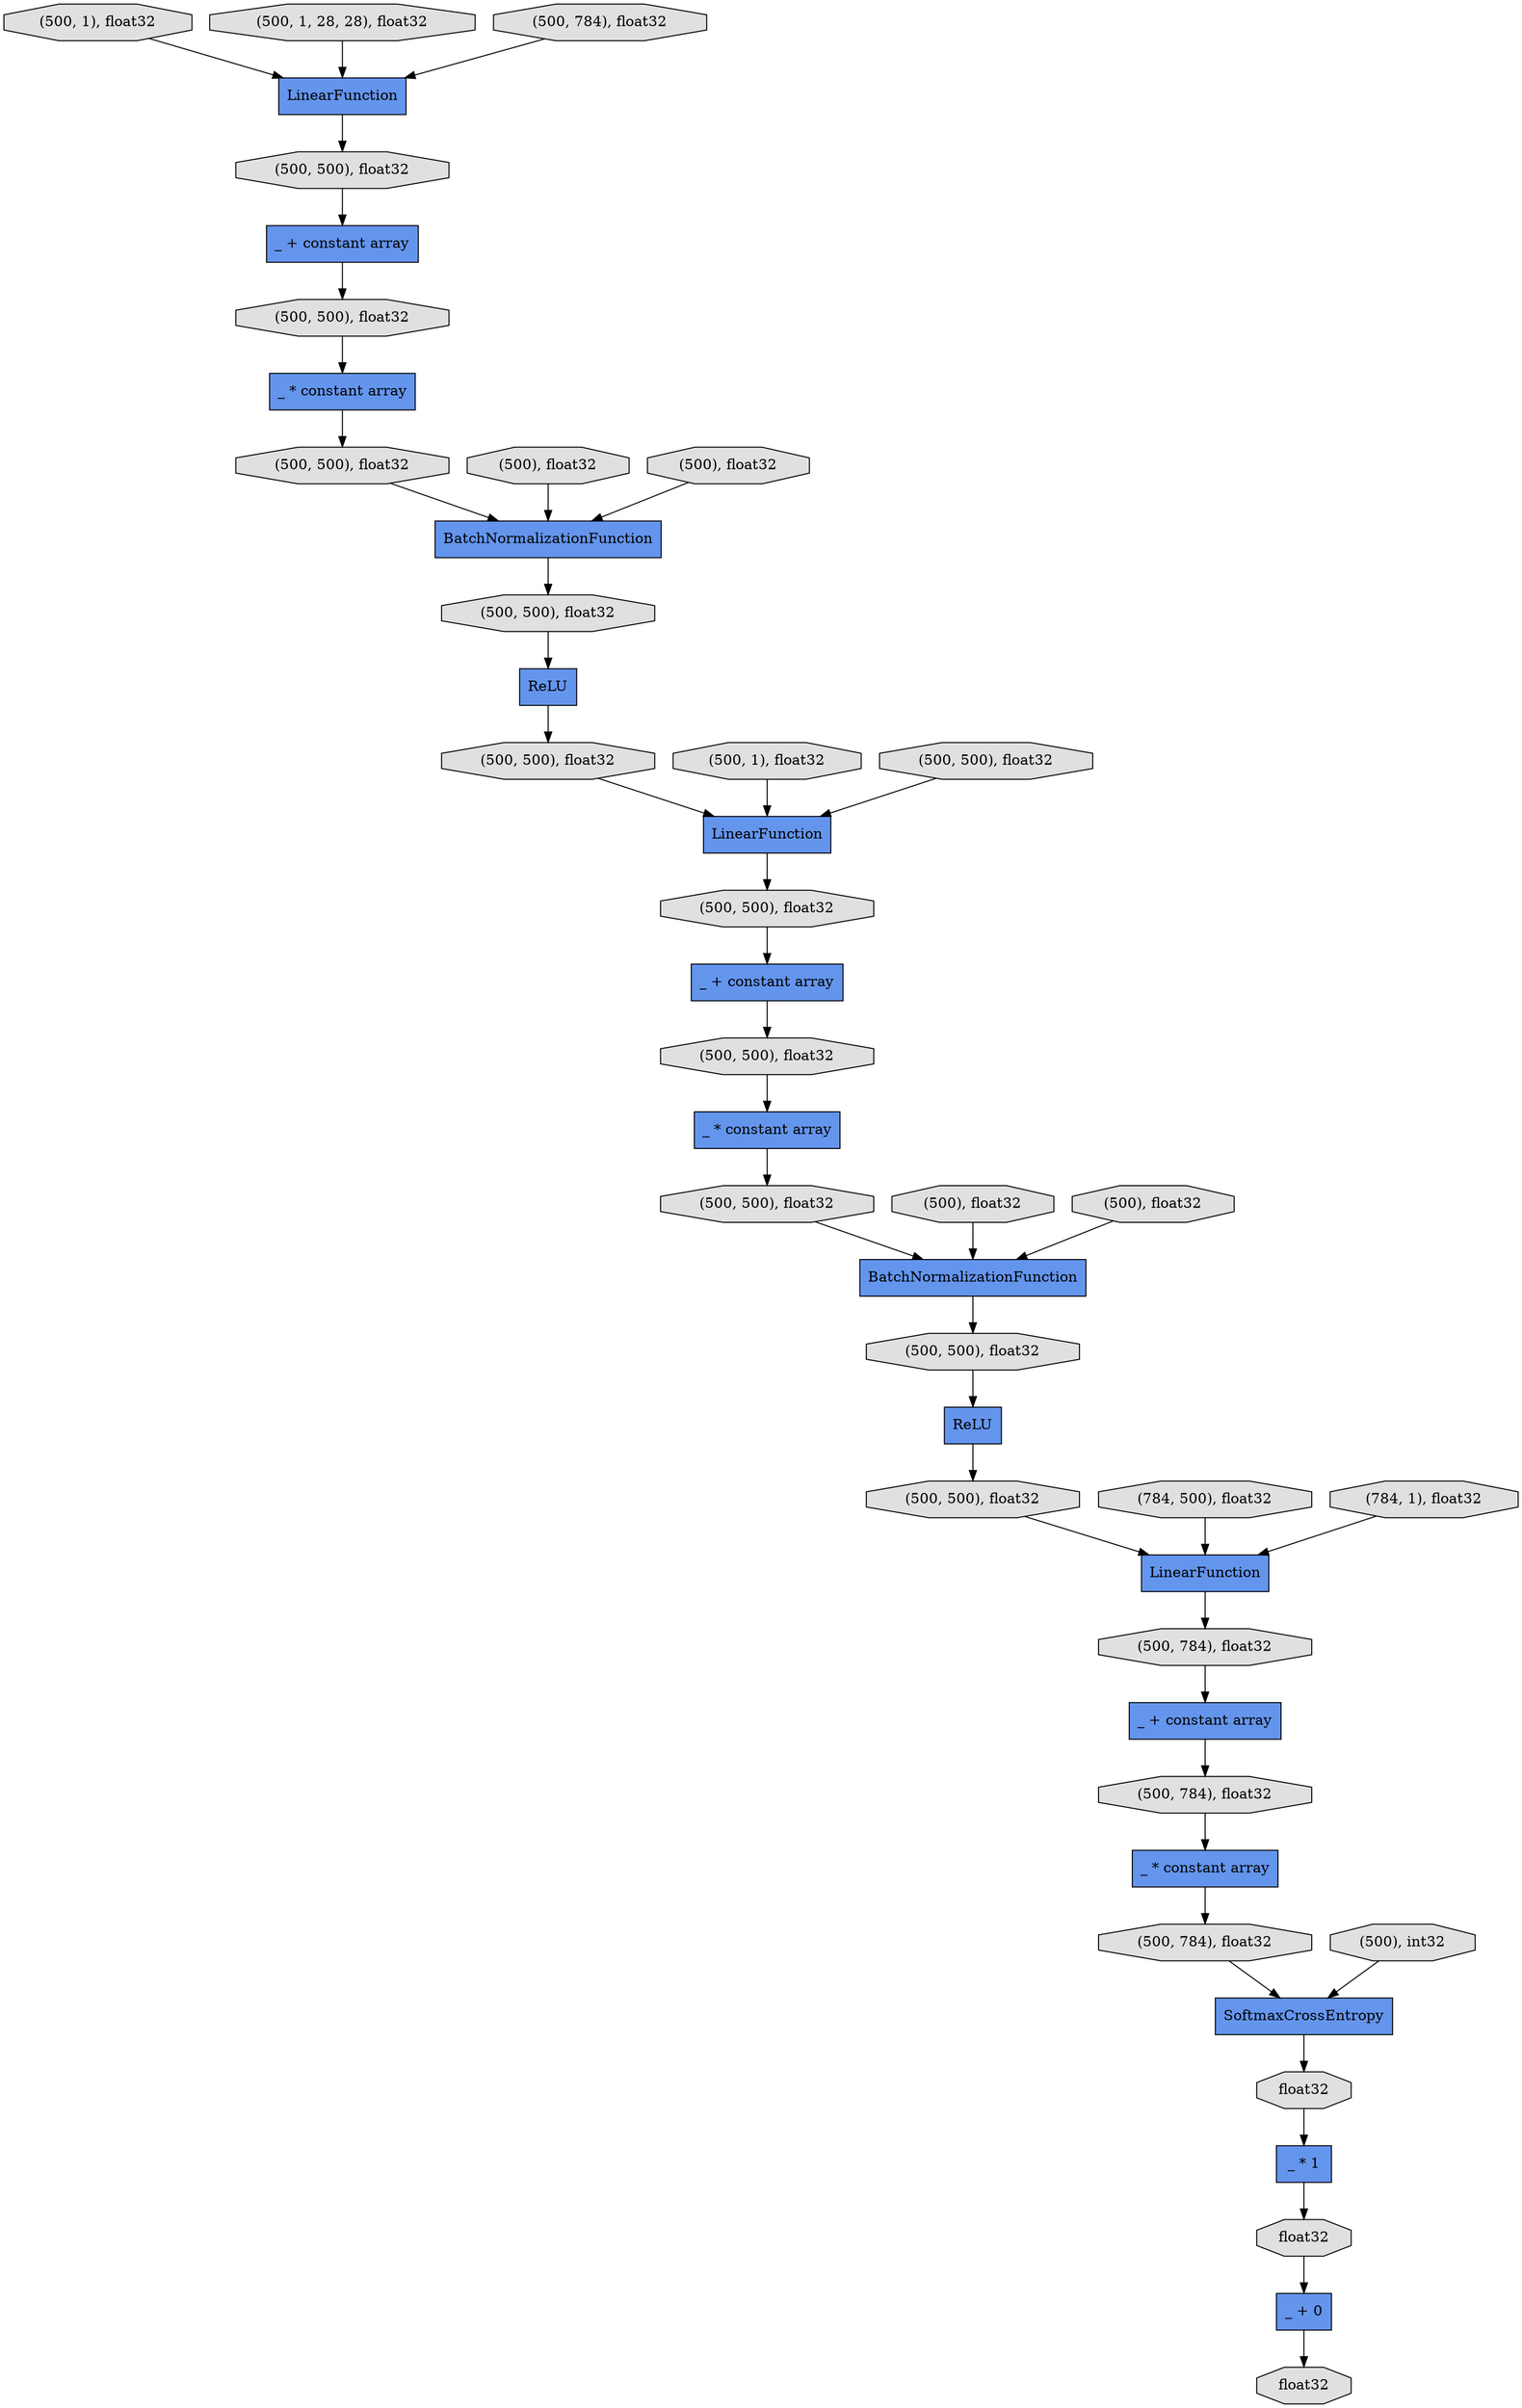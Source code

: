digraph graphname{rankdir=TB;140263599387152 [shape="octagon",style="filled",fillcolor="#E0E0E0",label="(500, 1), float32"];140264414523472 [shape="octagon",style="filled",fillcolor="#E0E0E0",label="(500, 1), float32"];140263601313936 [shape="octagon",style="filled",fillcolor="#E0E0E0",label="(784, 500), float32"];140264414525648 [shape="octagon",style="filled",fillcolor="#E0E0E0",label="float32"];140263599388368 [shape="octagon",style="filled",fillcolor="#E0E0E0",label="(500, 500), float32"];140264414525712 [shape="octagon",style="filled",fillcolor="#E0E0E0",label="float32"];140264414523728 [shape="record",style="filled",fillcolor="#6495ED",label="_ + constant array"];140263599390096 [shape="octagon",style="filled",fillcolor="#E0E0E0",label="(500, 500), float32"];140263599387024 [shape="octagon",style="filled",fillcolor="#E0E0E0",label="(500, 1, 28, 28), float32"];140264414523664 [shape="octagon",style="filled",fillcolor="#E0E0E0",label="(500, 500), float32"];140263599387088 [shape="octagon",style="filled",fillcolor="#E0E0E0",label="(500), int32"];140264414523920 [shape="octagon",style="filled",fillcolor="#E0E0E0",label="(500, 500), float32"];140263599387216 [shape="record",style="filled",fillcolor="#6495ED",label="LinearFunction"];140263601313552 [shape="octagon",style="filled",fillcolor="#E0E0E0",label="(500), float32"];140264414524048 [shape="record",style="filled",fillcolor="#6495ED",label="BatchNormalizationFunction"];140264414526160 [shape="octagon",style="filled",fillcolor="#E0E0E0",label="float32"];140263599390160 [shape="record",style="filled",fillcolor="#6495ED",label="BatchNormalizationFunction"];140264414524176 [shape="octagon",style="filled",fillcolor="#E0E0E0",label="(500, 500), float32"];140264414524240 [shape="record",style="filled",fillcolor="#6495ED",label="ReLU"];140264414523536 [shape="record",style="filled",fillcolor="#6495ED",label="LinearFunction"];140264414524304 [shape="record",style="filled",fillcolor="#6495ED",label="_ + constant array"];140264414524368 [shape="octagon",style="filled",fillcolor="#E0E0E0",label="(500, 500), float32"];140263599390544 [shape="octagon",style="filled",fillcolor="#E0E0E0",label="(500, 500), float32"];140264414524432 [shape="record",style="filled",fillcolor="#6495ED",label="_ * constant array"];140263599388624 [shape="record",style="filled",fillcolor="#6495ED",label="_ + constant array"];140264414524560 [shape="octagon",style="filled",fillcolor="#E0E0E0",label="(500, 500), float32"];140264414523600 [shape="record",style="filled",fillcolor="#6495ED",label="_ * constant array"];140264414526352 [shape="record",style="filled",fillcolor="#6495ED",label="_ + 0"];140263928564560 [shape="octagon",style="filled",fillcolor="#E0E0E0",label="(500), float32"];140263599390608 [shape="octagon",style="filled",fillcolor="#E0E0E0",label="(500, 500), float32"];140263601313104 [shape="octagon",style="filled",fillcolor="#E0E0E0",label="(500), float32"];140264414525328 [shape="octagon",style="filled",fillcolor="#E0E0E0",label="(500, 784), float32"];140264414524816 [shape="record",style="filled",fillcolor="#6495ED",label="LinearFunction"];140264414524880 [shape="octagon",style="filled",fillcolor="#E0E0E0",label="(500, 784), float32"];140263599390480 [shape="record",style="filled",fillcolor="#6495ED",label="ReLU"];140264414524688 [shape="octagon",style="filled",fillcolor="#E0E0E0",label="(784, 1), float32"];140263599390352 [shape="octagon",style="filled",fillcolor="#E0E0E0",label="(500, 500), float32"];140264414525136 [shape="octagon",style="filled",fillcolor="#E0E0E0",label="(500, 784), float32"];140263599389648 [shape="record",style="filled",fillcolor="#6495ED",label="_ * constant array"];140264414525200 [shape="record",style="filled",fillcolor="#6495ED",label="_ * 1"];140264414525264 [shape="record",style="filled",fillcolor="#6495ED",label="SoftmaxCrossEntropy"];140263601313680 [shape="octagon",style="filled",fillcolor="#E0E0E0",label="(500), float32"];140263599390672 [shape="octagon",style="filled",fillcolor="#E0E0E0",label="(500, 500), float32"];140263928564048 [shape="octagon",style="filled",fillcolor="#E0E0E0",label="(500, 784), float32"];140264414523472 -> 140264414523536;140263599389648 -> 140263599390352;140264414524368 -> 140264414524240;140263599390160 -> 140263599390544;140264414524048 -> 140264414524368;140263599390352 -> 140263599390160;140264414524688 -> 140264414524816;140264414524560 -> 140264414524816;140264414523664 -> 140264414523728;140263599387216 -> 140263599388368;140264414524304 -> 140264414524880;140264414524176 -> 140264414524048;140264414525648 -> 140264414525200;140264414524432 -> 140264414525136;140264414524816 -> 140264414525328;140264414525136 -> 140264414525264;140264414526352 -> 140264414526160;140264414523536 -> 140264414523664;140264414524240 -> 140264414524560;140263599388368 -> 140263599388624;140263599387152 -> 140263599387216;140263599390096 -> 140263599389648;140264414523728 -> 140264414523920;140264414525328 -> 140264414524304;140263928564560 -> 140263599390160;140263599390480 -> 140263599390608;140263599388624 -> 140263599390096;140263599390608 -> 140264414523536;140263601313104 -> 140263599390160;140263601313936 -> 140264414524816;140264414523600 -> 140264414524176;140263601313552 -> 140264414524048;140264414523920 -> 140264414523600;140263599387088 -> 140264414525264;140264414525264 -> 140264414525648;140264414524880 -> 140264414524432;140264414525200 -> 140264414525712;140264414525712 -> 140264414526352;140263599390672 -> 140264414523536;140263599390544 -> 140263599390480;140263599387024 -> 140263599387216;140263601313680 -> 140264414524048;140263928564048 -> 140263599387216;}